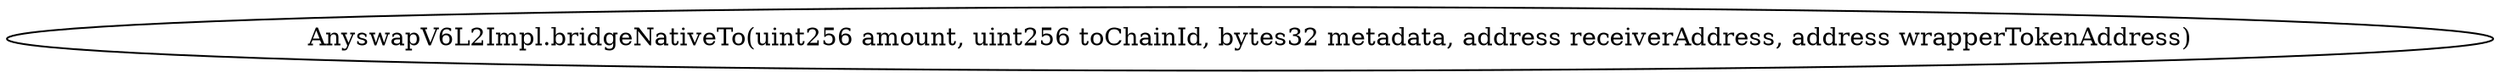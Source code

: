digraph "" {
	graph [bb="0,0,1179.5,36"];
	node [label="\N"];
	"AnyswapV6L2Impl.bridgeNativeTo(uint256 amount, uint256 toChainId, bytes32 metadata, address receiverAddress, address wrapperTokenAddress)"	 [height=0.5,
		pos="589.73,18",
		width=16.381];
}
